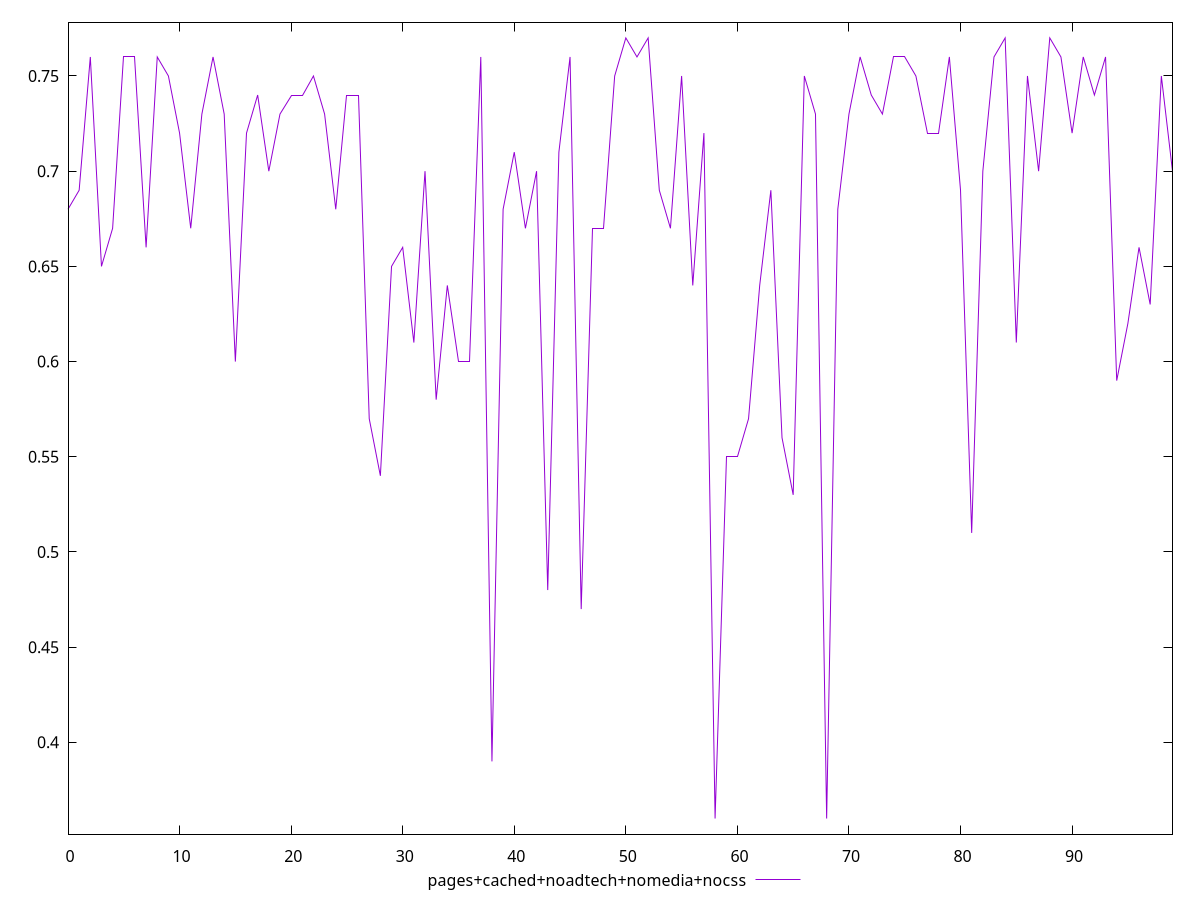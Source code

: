 reset

$pagesCachedNoadtechNomediaNocss <<EOF
0 0.68
1 0.69
2 0.76
3 0.65
4 0.67
5 0.76
6 0.76
7 0.66
8 0.76
9 0.75
10 0.72
11 0.67
12 0.73
13 0.76
14 0.73
15 0.6
16 0.72
17 0.74
18 0.7
19 0.73
20 0.74
21 0.74
22 0.75
23 0.73
24 0.68
25 0.74
26 0.74
27 0.57
28 0.54
29 0.65
30 0.66
31 0.61
32 0.7
33 0.58
34 0.64
35 0.6
36 0.6
37 0.76
38 0.39
39 0.68
40 0.71
41 0.67
42 0.7
43 0.48
44 0.71
45 0.76
46 0.47
47 0.67
48 0.67
49 0.75
50 0.77
51 0.76
52 0.77
53 0.69
54 0.67
55 0.75
56 0.64
57 0.72
58 0.36
59 0.55
60 0.55
61 0.57
62 0.64
63 0.69
64 0.56
65 0.53
66 0.75
67 0.73
68 0.36
69 0.68
70 0.73
71 0.76
72 0.74
73 0.73
74 0.76
75 0.76
76 0.75
77 0.72
78 0.72
79 0.76
80 0.69
81 0.51
82 0.7
83 0.76
84 0.77
85 0.61
86 0.75
87 0.7
88 0.77
89 0.76
90 0.72
91 0.76
92 0.74
93 0.76
94 0.59
95 0.62
96 0.66
97 0.63
98 0.75
99 0.7
EOF

set key outside below
set xrange [0:99]
set yrange [0.3518:0.7782]
set trange [0.3518:0.7782]
set terminal svg size 640, 500 enhanced background rgb 'white'
set output "report_00013_2021-02-09T12-04-24.940Z/meta/score/comparison/line/4_vs_5.svg"

plot $pagesCachedNoadtechNomediaNocss title "pages+cached+noadtech+nomedia+nocss" with line

reset
